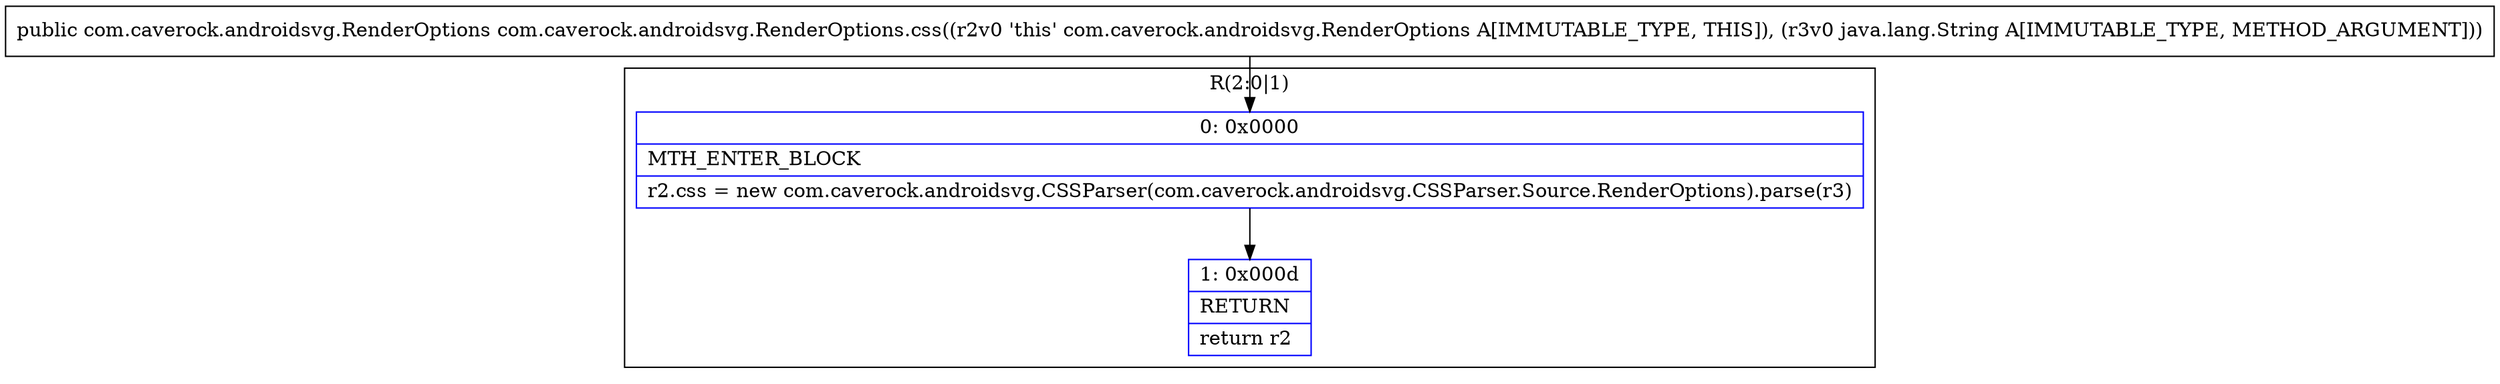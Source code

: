 digraph "CFG forcom.caverock.androidsvg.RenderOptions.css(Ljava\/lang\/String;)Lcom\/caverock\/androidsvg\/RenderOptions;" {
subgraph cluster_Region_2061421119 {
label = "R(2:0|1)";
node [shape=record,color=blue];
Node_0 [shape=record,label="{0\:\ 0x0000|MTH_ENTER_BLOCK\l|r2.css = new com.caverock.androidsvg.CSSParser(com.caverock.androidsvg.CSSParser.Source.RenderOptions).parse(r3)\l}"];
Node_1 [shape=record,label="{1\:\ 0x000d|RETURN\l|return r2\l}"];
}
MethodNode[shape=record,label="{public com.caverock.androidsvg.RenderOptions com.caverock.androidsvg.RenderOptions.css((r2v0 'this' com.caverock.androidsvg.RenderOptions A[IMMUTABLE_TYPE, THIS]), (r3v0 java.lang.String A[IMMUTABLE_TYPE, METHOD_ARGUMENT])) }"];
MethodNode -> Node_0;
Node_0 -> Node_1;
}

